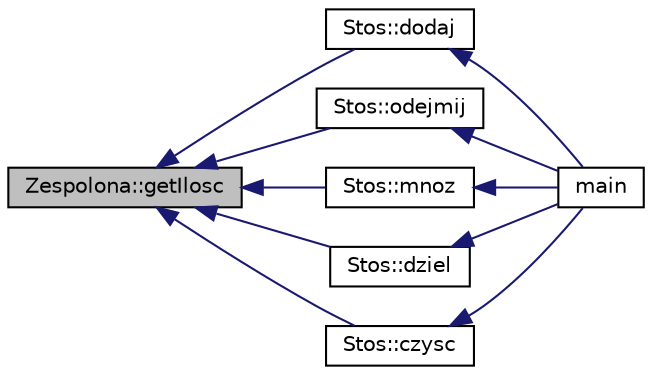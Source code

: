 digraph G
{
  edge [fontname="Helvetica",fontsize="10",labelfontname="Helvetica",labelfontsize="10"];
  node [fontname="Helvetica",fontsize="10",shape=record];
  rankdir="LR";
  Node1 [label="Zespolona::getIlosc",height=0.2,width=0.4,color="black", fillcolor="grey75", style="filled" fontcolor="black"];
  Node1 -> Node2 [dir="back",color="midnightblue",fontsize="10",style="solid",fontname="Helvetica"];
  Node2 [label="Stos::dodaj",height=0.2,width=0.4,color="black", fillcolor="white", style="filled",URL="$class_stos.html#a54dcfe620d15fb7ca60794a55db4defe",tooltip="Bezargumentowa funkcja dodająca do siebie dwa wierzchnie elementy i zapisująca na stos wynik operacji..."];
  Node2 -> Node3 [dir="back",color="midnightblue",fontsize="10",style="solid",fontname="Helvetica"];
  Node3 [label="main",height=0.2,width=0.4,color="black", fillcolor="white", style="filled",URL="$main_8cpp.html#ae66f6b31b5ad750f1fe042a706a4e3d4"];
  Node1 -> Node4 [dir="back",color="midnightblue",fontsize="10",style="solid",fontname="Helvetica"];
  Node4 [label="Stos::odejmij",height=0.2,width=0.4,color="black", fillcolor="white", style="filled",URL="$class_stos.html#a49e311375d9745accf5e0e84d6a85d14",tooltip="Bezargumentowa funkcja odejmująca od wierzchni element od kolejnego i zapisująca na stos wynik operac..."];
  Node4 -> Node3 [dir="back",color="midnightblue",fontsize="10",style="solid",fontname="Helvetica"];
  Node1 -> Node5 [dir="back",color="midnightblue",fontsize="10",style="solid",fontname="Helvetica"];
  Node5 [label="Stos::mnoz",height=0.2,width=0.4,color="black", fillcolor="white", style="filled",URL="$class_stos.html#a598155585f692950096c5fd7d8125b9c",tooltip="Bezargumentowa funkcja mnożąca dwa wierzchnie elementy i zapisująca na stos wynik operacji..."];
  Node5 -> Node3 [dir="back",color="midnightblue",fontsize="10",style="solid",fontname="Helvetica"];
  Node1 -> Node6 [dir="back",color="midnightblue",fontsize="10",style="solid",fontname="Helvetica"];
  Node6 [label="Stos::dziel",height=0.2,width=0.4,color="black", fillcolor="white", style="filled",URL="$class_stos.html#a78534a6df51bb374f96473cd0b0e5c0d",tooltip="Bezargumentowa funkcja dzieląca drugi element przez wierzchni i zapisująca na stos wynik operacji..."];
  Node6 -> Node3 [dir="back",color="midnightblue",fontsize="10",style="solid",fontname="Helvetica"];
  Node1 -> Node7 [dir="back",color="midnightblue",fontsize="10",style="solid",fontname="Helvetica"];
  Node7 [label="Stos::czysc",height=0.2,width=0.4,color="black", fillcolor="white", style="filled",URL="$class_stos.html#afd2d62615f8d809e1ce836f7cf75d7e7",tooltip="Bezargumentowa funkcja czyszcząca stos."];
  Node7 -> Node3 [dir="back",color="midnightblue",fontsize="10",style="solid",fontname="Helvetica"];
}
